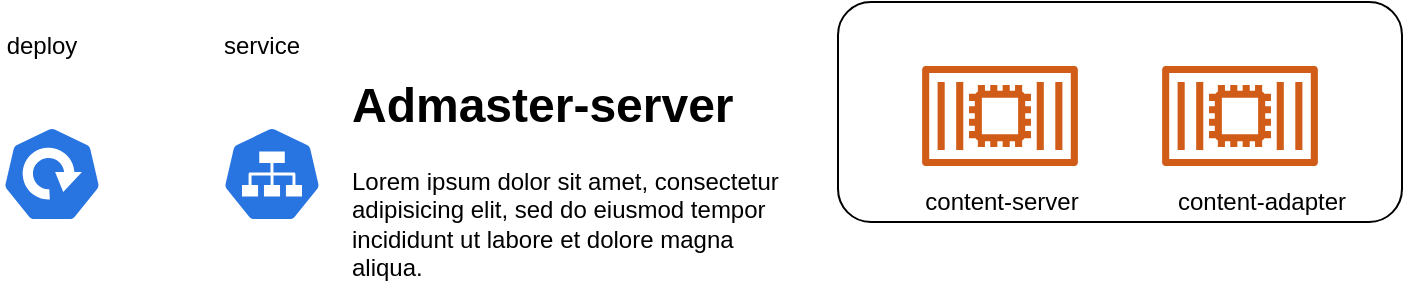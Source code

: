 <mxfile version="13.9.9" type="github"><diagram id="7YSWDFqqp5xrP2mwgOG6" name="Page-1"><mxGraphModel dx="1054" dy="492" grid="1" gridSize="10" guides="1" tooltips="1" connect="1" arrows="1" fold="1" page="1" pageScale="1" pageWidth="900" pageHeight="1600" math="0" shadow="0"><root><mxCell id="0"/><mxCell id="1" parent="0"/><mxCell id="LrqE4nhcbd-fctOOZgeG-1" value="" style="rounded=1;whiteSpace=wrap;html=1;" vertex="1" parent="1"><mxGeometry x="558" y="48" width="282" height="110" as="geometry"/></mxCell><mxCell id="LrqE4nhcbd-fctOOZgeG-2" value="" style="html=1;dashed=0;whitespace=wrap;fillColor=#2875E2;strokeColor=#ffffff;points=[[0.005,0.63,0],[0.1,0.2,0],[0.9,0.2,0],[0.5,0,0],[0.995,0.63,0],[0.72,0.99,0],[0.5,1,0],[0.28,0.99,0]];shape=mxgraph.kubernetes.icon;prIcon=deploy" vertex="1" parent="1"><mxGeometry x="140" y="110" width="50" height="48" as="geometry"/></mxCell><mxCell id="LrqE4nhcbd-fctOOZgeG-3" value="" style="html=1;dashed=0;whitespace=wrap;fillColor=#2875E2;strokeColor=#ffffff;points=[[0.005,0.63,0],[0.1,0.2,0],[0.9,0.2,0],[0.5,0,0],[0.995,0.63,0],[0.72,0.99,0],[0.5,1,0],[0.28,0.99,0]];shape=mxgraph.kubernetes.icon;prIcon=svc" vertex="1" parent="1"><mxGeometry x="250" y="110" width="50" height="48" as="geometry"/></mxCell><mxCell id="LrqE4nhcbd-fctOOZgeG-4" value="&lt;h1&gt;Admaster-server&lt;br&gt;&lt;/h1&gt;&lt;p&gt;Lorem ipsum dolor sit amet, consectetur adipisicing elit, sed do eiusmod tempor incididunt ut labore et dolore magna aliqua.&lt;/p&gt;" style="text;html=1;strokeColor=none;fillColor=none;spacing=5;spacingTop=-20;whiteSpace=wrap;overflow=hidden;rounded=0;" vertex="1" parent="1"><mxGeometry x="310" y="80" width="230" height="120" as="geometry"/></mxCell><mxCell id="LrqE4nhcbd-fctOOZgeG-5" value="deploy" style="text;html=1;strokeColor=none;fillColor=none;align=center;verticalAlign=middle;whiteSpace=wrap;rounded=0;" vertex="1" parent="1"><mxGeometry x="140" y="60" width="40" height="20" as="geometry"/></mxCell><mxCell id="LrqE4nhcbd-fctOOZgeG-6" value="service" style="text;html=1;strokeColor=none;fillColor=none;align=center;verticalAlign=middle;whiteSpace=wrap;rounded=0;" vertex="1" parent="1"><mxGeometry x="250" y="60" width="40" height="20" as="geometry"/></mxCell><mxCell id="LrqE4nhcbd-fctOOZgeG-7" value="" style="outlineConnect=0;fontColor=#232F3E;gradientColor=none;fillColor=#D05C17;strokeColor=none;dashed=0;verticalLabelPosition=bottom;verticalAlign=top;align=center;html=1;fontSize=12;fontStyle=0;aspect=fixed;pointerEvents=1;shape=mxgraph.aws4.container_2;" vertex="1" parent="1"><mxGeometry x="600" y="80" width="78" height="50" as="geometry"/></mxCell><mxCell id="LrqE4nhcbd-fctOOZgeG-8" value="" style="outlineConnect=0;fontColor=#232F3E;gradientColor=none;fillColor=#D05C17;strokeColor=none;dashed=0;verticalLabelPosition=bottom;verticalAlign=top;align=center;html=1;fontSize=12;fontStyle=0;aspect=fixed;pointerEvents=1;shape=mxgraph.aws4.container_2;" vertex="1" parent="1"><mxGeometry x="720" y="80" width="78" height="50" as="geometry"/></mxCell><mxCell id="LrqE4nhcbd-fctOOZgeG-9" value="content-server" style="text;html=1;strokeColor=none;fillColor=none;align=center;verticalAlign=middle;whiteSpace=wrap;rounded=0;" vertex="1" parent="1"><mxGeometry x="600" y="138" width="80" height="20" as="geometry"/></mxCell><mxCell id="LrqE4nhcbd-fctOOZgeG-11" value="content-adapter" style="text;html=1;strokeColor=none;fillColor=none;align=center;verticalAlign=middle;whiteSpace=wrap;rounded=0;" vertex="1" parent="1"><mxGeometry x="720" y="138" width="100" height="20" as="geometry"/></mxCell></root></mxGraphModel></diagram></mxfile>